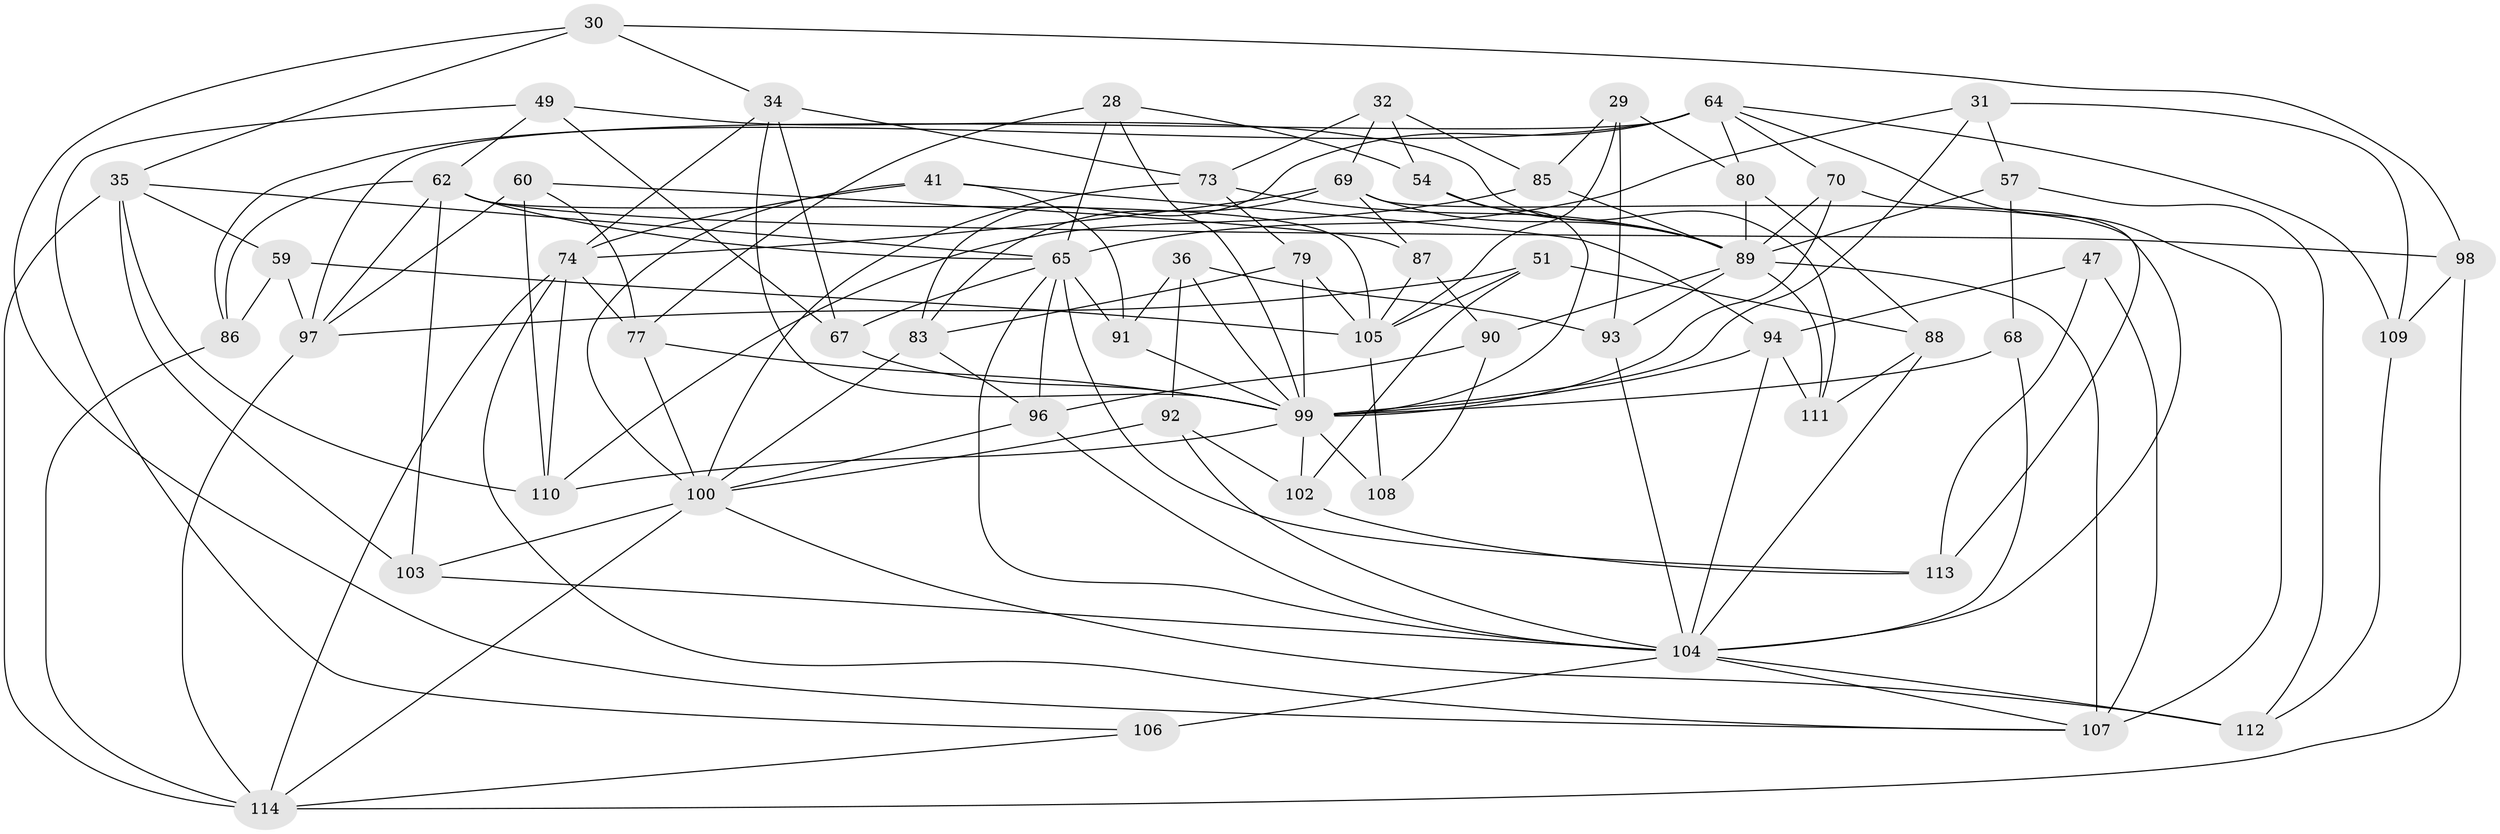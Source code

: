 // original degree distribution, {4: 1.0}
// Generated by graph-tools (version 1.1) at 2025/57/03/09/25 04:57:52]
// undirected, 57 vertices, 145 edges
graph export_dot {
graph [start="1"]
  node [color=gray90,style=filled];
  28;
  29;
  30;
  31;
  32;
  34 [super="+13"];
  35 [super="+10"];
  36;
  41;
  47;
  49;
  51;
  54 [super="+25"];
  57;
  59;
  60;
  62 [super="+15+44+23"];
  64 [super="+8+33"];
  65 [super="+1+19+37"];
  67;
  68;
  69 [super="+61+55"];
  70;
  73 [super="+20"];
  74 [super="+3+38"];
  77 [super="+52"];
  79 [super="+53"];
  80;
  83 [super="+42"];
  85;
  86;
  87;
  88;
  89 [super="+4+26+7+56"];
  90;
  91;
  92;
  93;
  94 [super="+40"];
  96 [super="+2+12"];
  97 [super="+39+71"];
  98;
  99 [super="+72+66+82"];
  100 [super="+9+63+75"];
  102;
  103 [super="+101"];
  104 [super="+24+45+48+81"];
  105 [super="+46"];
  106;
  107 [super="+78"];
  108;
  109;
  110 [super="+84"];
  111;
  112;
  113;
  114 [super="+50+95"];
  28 -- 65;
  28 -- 77;
  28 -- 54;
  28 -- 99;
  29 -- 85;
  29 -- 93;
  29 -- 80;
  29 -- 105;
  30 -- 98;
  30 -- 35;
  30 -- 34;
  30 -- 107;
  31 -- 109;
  31 -- 65;
  31 -- 57;
  31 -- 99;
  32 -- 54;
  32 -- 85;
  32 -- 73;
  32 -- 69;
  34 -- 67;
  34 -- 73 [weight=2];
  34 -- 74;
  34 -- 99;
  35 -- 103;
  35 -- 114 [weight=2];
  35 -- 59;
  35 -- 110 [weight=2];
  35 -- 65;
  36 -- 91;
  36 -- 93;
  36 -- 92;
  36 -- 99;
  41 -- 74;
  41 -- 91;
  41 -- 94;
  41 -- 100;
  47 -- 107;
  47 -- 113;
  47 -- 94 [weight=2];
  49 -- 67;
  49 -- 111;
  49 -- 106;
  49 -- 62;
  51 -- 102;
  51 -- 88;
  51 -- 105;
  51 -- 97;
  54 -- 89 [weight=3];
  54 -- 99;
  57 -- 68;
  57 -- 112;
  57 -- 89;
  59 -- 86;
  59 -- 105;
  59 -- 97;
  60 -- 77;
  60 -- 97;
  60 -- 110;
  60 -- 87;
  62 -- 97 [weight=2];
  62 -- 65 [weight=2];
  62 -- 98;
  62 -- 86;
  62 -- 105;
  62 -- 103 [weight=2];
  64 -- 86;
  64 -- 80;
  64 -- 107;
  64 -- 109;
  64 -- 97 [weight=2];
  64 -- 83;
  64 -- 70;
  65 -- 67;
  65 -- 91;
  65 -- 96;
  65 -- 113;
  65 -- 104;
  67 -- 99;
  68 -- 99;
  68 -- 104 [weight=2];
  69 -- 87;
  69 -- 89 [weight=2];
  69 -- 74;
  69 -- 104 [weight=2];
  69 -- 83;
  70 -- 113;
  70 -- 89;
  70 -- 99;
  73 -- 79;
  73 -- 100;
  73 -- 89;
  74 -- 114 [weight=2];
  74 -- 110;
  74 -- 107;
  74 -- 77;
  77 -- 99 [weight=2];
  77 -- 100;
  79 -- 105 [weight=2];
  79 -- 83;
  79 -- 99 [weight=2];
  80 -- 88;
  80 -- 89;
  83 -- 96 [weight=2];
  83 -- 100;
  85 -- 89;
  85 -- 110;
  86 -- 114;
  87 -- 105;
  87 -- 90;
  88 -- 111;
  88 -- 104;
  89 -- 107 [weight=3];
  89 -- 111;
  89 -- 90;
  89 -- 93;
  90 -- 108;
  90 -- 96;
  91 -- 99;
  92 -- 100;
  92 -- 102;
  92 -- 104;
  93 -- 104;
  94 -- 111;
  94 -- 99;
  94 -- 104;
  96 -- 100 [weight=2];
  96 -- 104 [weight=2];
  97 -- 114;
  98 -- 109;
  98 -- 114;
  99 -- 110;
  99 -- 102;
  99 -- 108 [weight=2];
  100 -- 103 [weight=2];
  100 -- 114 [weight=2];
  100 -- 112;
  102 -- 113;
  103 -- 104;
  104 -- 112;
  104 -- 106 [weight=2];
  104 -- 107;
  105 -- 108;
  106 -- 114;
  109 -- 112;
}
